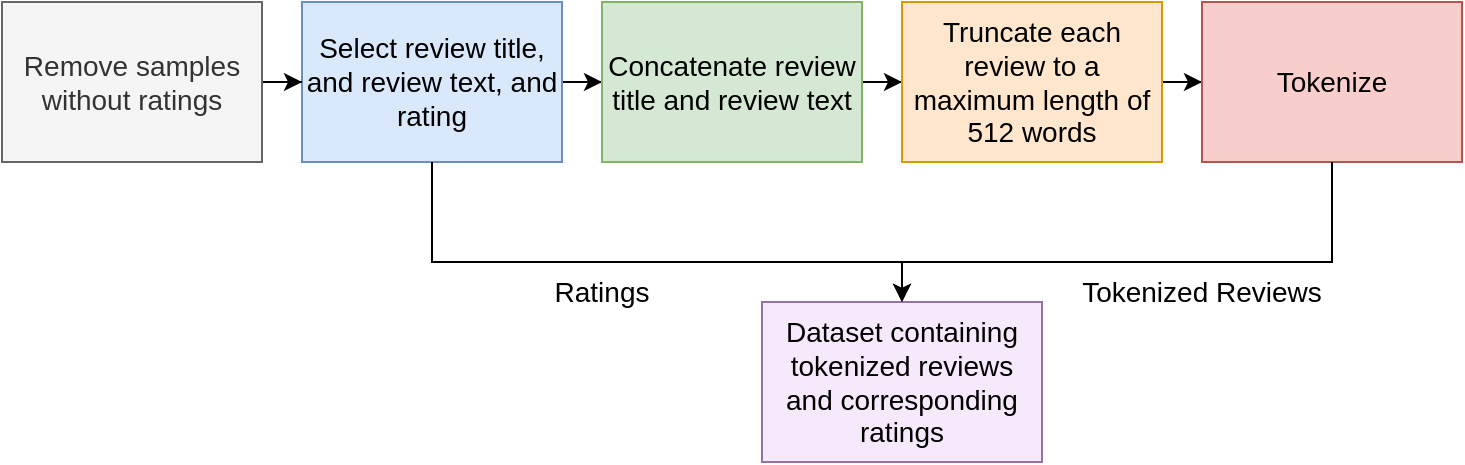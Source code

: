 <mxfile version="21.1.2" type="device">
  <diagram name="Page-1" id="iIk6zkhuHf8UHQd33_wq">
    <mxGraphModel dx="2954" dy="1160" grid="1" gridSize="10" guides="1" tooltips="1" connect="1" arrows="1" fold="1" page="1" pageScale="1" pageWidth="850" pageHeight="1100" math="0" shadow="0">
      <root>
        <mxCell id="0" />
        <mxCell id="1" parent="0" />
        <mxCell id="gVzlG6uVDBdv5Kh9BNxe-3" value="" style="edgeStyle=orthogonalEdgeStyle;rounded=0;orthogonalLoop=1;jettySize=auto;html=1;" parent="1" source="gVzlG6uVDBdv5Kh9BNxe-1" target="gVzlG6uVDBdv5Kh9BNxe-2" edge="1">
          <mxGeometry relative="1" as="geometry" />
        </mxCell>
        <mxCell id="gVzlG6uVDBdv5Kh9BNxe-1" value="&lt;font style=&quot;font-size: 14px;&quot;&gt;Select review title, and review text, and rating&lt;/font&gt;" style="rounded=0;whiteSpace=wrap;html=1;fillColor=#dae8fc;strokeColor=#6c8ebf;" parent="1" vertex="1">
          <mxGeometry x="210" y="220" width="130" height="80" as="geometry" />
        </mxCell>
        <mxCell id="gVzlG6uVDBdv5Kh9BNxe-5" value="" style="edgeStyle=orthogonalEdgeStyle;rounded=0;orthogonalLoop=1;jettySize=auto;html=1;" parent="1" source="gVzlG6uVDBdv5Kh9BNxe-2" target="gVzlG6uVDBdv5Kh9BNxe-4" edge="1">
          <mxGeometry relative="1" as="geometry" />
        </mxCell>
        <mxCell id="gVzlG6uVDBdv5Kh9BNxe-2" value="&lt;font style=&quot;font-size: 14px;&quot;&gt;Concatenate review title and review text&lt;/font&gt;" style="rounded=0;whiteSpace=wrap;html=1;fillColor=#d5e8d4;strokeColor=#82b366;" parent="1" vertex="1">
          <mxGeometry x="360" y="220" width="130" height="80" as="geometry" />
        </mxCell>
        <mxCell id="gVzlG6uVDBdv5Kh9BNxe-7" value="" style="edgeStyle=orthogonalEdgeStyle;rounded=0;orthogonalLoop=1;jettySize=auto;html=1;" parent="1" source="gVzlG6uVDBdv5Kh9BNxe-4" target="gVzlG6uVDBdv5Kh9BNxe-6" edge="1">
          <mxGeometry relative="1" as="geometry" />
        </mxCell>
        <mxCell id="gVzlG6uVDBdv5Kh9BNxe-4" value="&lt;font style=&quot;font-size: 14px;&quot;&gt;Truncate each review to a maximum length of 512 words&lt;/font&gt;" style="rounded=0;whiteSpace=wrap;html=1;fillColor=#ffe6cc;strokeColor=#d79b00;" parent="1" vertex="1">
          <mxGeometry x="510" y="220" width="130" height="80" as="geometry" />
        </mxCell>
        <mxCell id="gVzlG6uVDBdv5Kh9BNxe-6" value="&lt;font style=&quot;font-size: 14px;&quot;&gt;Tokenize&lt;/font&gt;" style="rounded=0;whiteSpace=wrap;html=1;fillColor=#f8cecc;strokeColor=#b85450;" parent="1" vertex="1">
          <mxGeometry x="660" y="220" width="130" height="80" as="geometry" />
        </mxCell>
        <mxCell id="gVzlG6uVDBdv5Kh9BNxe-11" value="" style="edgeStyle=orthogonalEdgeStyle;rounded=0;orthogonalLoop=1;jettySize=auto;html=1;" parent="1" source="gVzlG6uVDBdv5Kh9BNxe-10" target="gVzlG6uVDBdv5Kh9BNxe-1" edge="1">
          <mxGeometry relative="1" as="geometry" />
        </mxCell>
        <mxCell id="gVzlG6uVDBdv5Kh9BNxe-10" value="&lt;font style=&quot;font-size: 14px;&quot;&gt;Remove samples without ratings&lt;/font&gt;" style="rounded=0;whiteSpace=wrap;html=1;fillColor=#f5f5f5;fontColor=#333333;strokeColor=#666666;" parent="1" vertex="1">
          <mxGeometry x="60" y="220" width="130" height="80" as="geometry" />
        </mxCell>
        <mxCell id="gVzlG6uVDBdv5Kh9BNxe-12" value="&lt;font style=&quot;font-size: 14px;&quot;&gt;Dataset containing tokenized reviews and corresponding ratings&lt;/font&gt;" style="rounded=0;whiteSpace=wrap;html=1;fillColor=#F6E9FC;strokeColor=#9673a6;" parent="1" vertex="1">
          <mxGeometry x="440" y="370" width="140" height="80" as="geometry" />
        </mxCell>
        <mxCell id="gVzlG6uVDBdv5Kh9BNxe-13" value="" style="endArrow=classic;html=1;rounded=0;entryX=0.5;entryY=0;entryDx=0;entryDy=0;exitX=0.5;exitY=1;exitDx=0;exitDy=0;" parent="1" source="gVzlG6uVDBdv5Kh9BNxe-6" target="gVzlG6uVDBdv5Kh9BNxe-12" edge="1">
          <mxGeometry width="50" height="50" relative="1" as="geometry">
            <mxPoint x="370" y="410" as="sourcePoint" />
            <mxPoint x="420" y="360" as="targetPoint" />
            <Array as="points">
              <mxPoint x="725" y="350" />
              <mxPoint x="510" y="350" />
            </Array>
          </mxGeometry>
        </mxCell>
        <mxCell id="gVzlG6uVDBdv5Kh9BNxe-14" value="" style="endArrow=classic;html=1;rounded=0;exitX=0.5;exitY=1;exitDx=0;exitDy=0;" parent="1" source="gVzlG6uVDBdv5Kh9BNxe-1" edge="1">
          <mxGeometry width="50" height="50" relative="1" as="geometry">
            <mxPoint x="370" y="410" as="sourcePoint" />
            <mxPoint x="510" y="370" as="targetPoint" />
            <Array as="points">
              <mxPoint x="275" y="350" />
              <mxPoint x="510" y="350" />
            </Array>
          </mxGeometry>
        </mxCell>
        <mxCell id="euCmdLcc9ME-9SagkXgO-1" value="&lt;font style=&quot;font-size: 14px;&quot;&gt;Ratings&lt;/font&gt;" style="text;html=1;strokeColor=none;fillColor=none;align=center;verticalAlign=middle;whiteSpace=wrap;rounded=0;" vertex="1" parent="1">
          <mxGeometry x="330" y="350" width="60" height="30" as="geometry" />
        </mxCell>
        <mxCell id="euCmdLcc9ME-9SagkXgO-2" value="&lt;font style=&quot;font-size: 14px;&quot;&gt;Tokenized Reviews&lt;/font&gt;" style="text;html=1;strokeColor=none;fillColor=none;align=center;verticalAlign=middle;whiteSpace=wrap;rounded=0;" vertex="1" parent="1">
          <mxGeometry x="590" y="350" width="140" height="30" as="geometry" />
        </mxCell>
      </root>
    </mxGraphModel>
  </diagram>
</mxfile>
